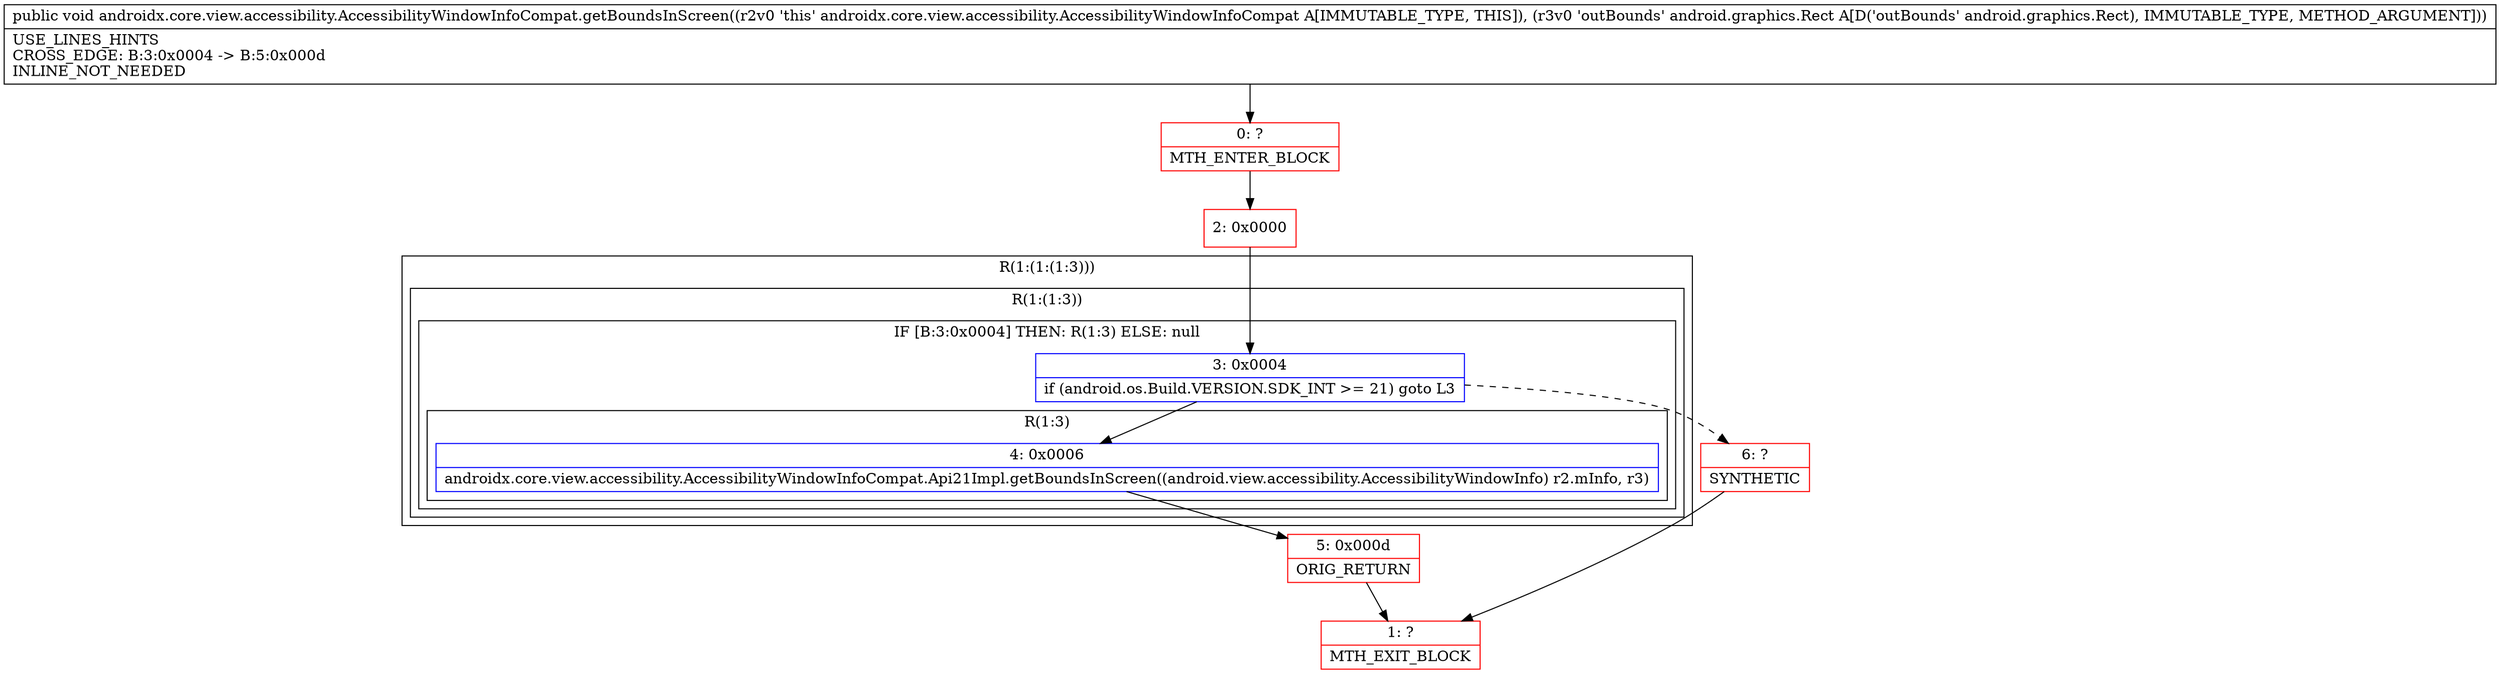 digraph "CFG forandroidx.core.view.accessibility.AccessibilityWindowInfoCompat.getBoundsInScreen(Landroid\/graphics\/Rect;)V" {
subgraph cluster_Region_2115516146 {
label = "R(1:(1:(1:3)))";
node [shape=record,color=blue];
subgraph cluster_Region_1681266727 {
label = "R(1:(1:3))";
node [shape=record,color=blue];
subgraph cluster_IfRegion_379882829 {
label = "IF [B:3:0x0004] THEN: R(1:3) ELSE: null";
node [shape=record,color=blue];
Node_3 [shape=record,label="{3\:\ 0x0004|if (android.os.Build.VERSION.SDK_INT \>= 21) goto L3\l}"];
subgraph cluster_Region_229125240 {
label = "R(1:3)";
node [shape=record,color=blue];
Node_4 [shape=record,label="{4\:\ 0x0006|androidx.core.view.accessibility.AccessibilityWindowInfoCompat.Api21Impl.getBoundsInScreen((android.view.accessibility.AccessibilityWindowInfo) r2.mInfo, r3)\l}"];
}
}
}
}
Node_0 [shape=record,color=red,label="{0\:\ ?|MTH_ENTER_BLOCK\l}"];
Node_2 [shape=record,color=red,label="{2\:\ 0x0000}"];
Node_5 [shape=record,color=red,label="{5\:\ 0x000d|ORIG_RETURN\l}"];
Node_1 [shape=record,color=red,label="{1\:\ ?|MTH_EXIT_BLOCK\l}"];
Node_6 [shape=record,color=red,label="{6\:\ ?|SYNTHETIC\l}"];
MethodNode[shape=record,label="{public void androidx.core.view.accessibility.AccessibilityWindowInfoCompat.getBoundsInScreen((r2v0 'this' androidx.core.view.accessibility.AccessibilityWindowInfoCompat A[IMMUTABLE_TYPE, THIS]), (r3v0 'outBounds' android.graphics.Rect A[D('outBounds' android.graphics.Rect), IMMUTABLE_TYPE, METHOD_ARGUMENT]))  | USE_LINES_HINTS\lCROSS_EDGE: B:3:0x0004 \-\> B:5:0x000d\lINLINE_NOT_NEEDED\l}"];
MethodNode -> Node_0;Node_3 -> Node_4;
Node_3 -> Node_6[style=dashed];
Node_4 -> Node_5;
Node_0 -> Node_2;
Node_2 -> Node_3;
Node_5 -> Node_1;
Node_6 -> Node_1;
}

